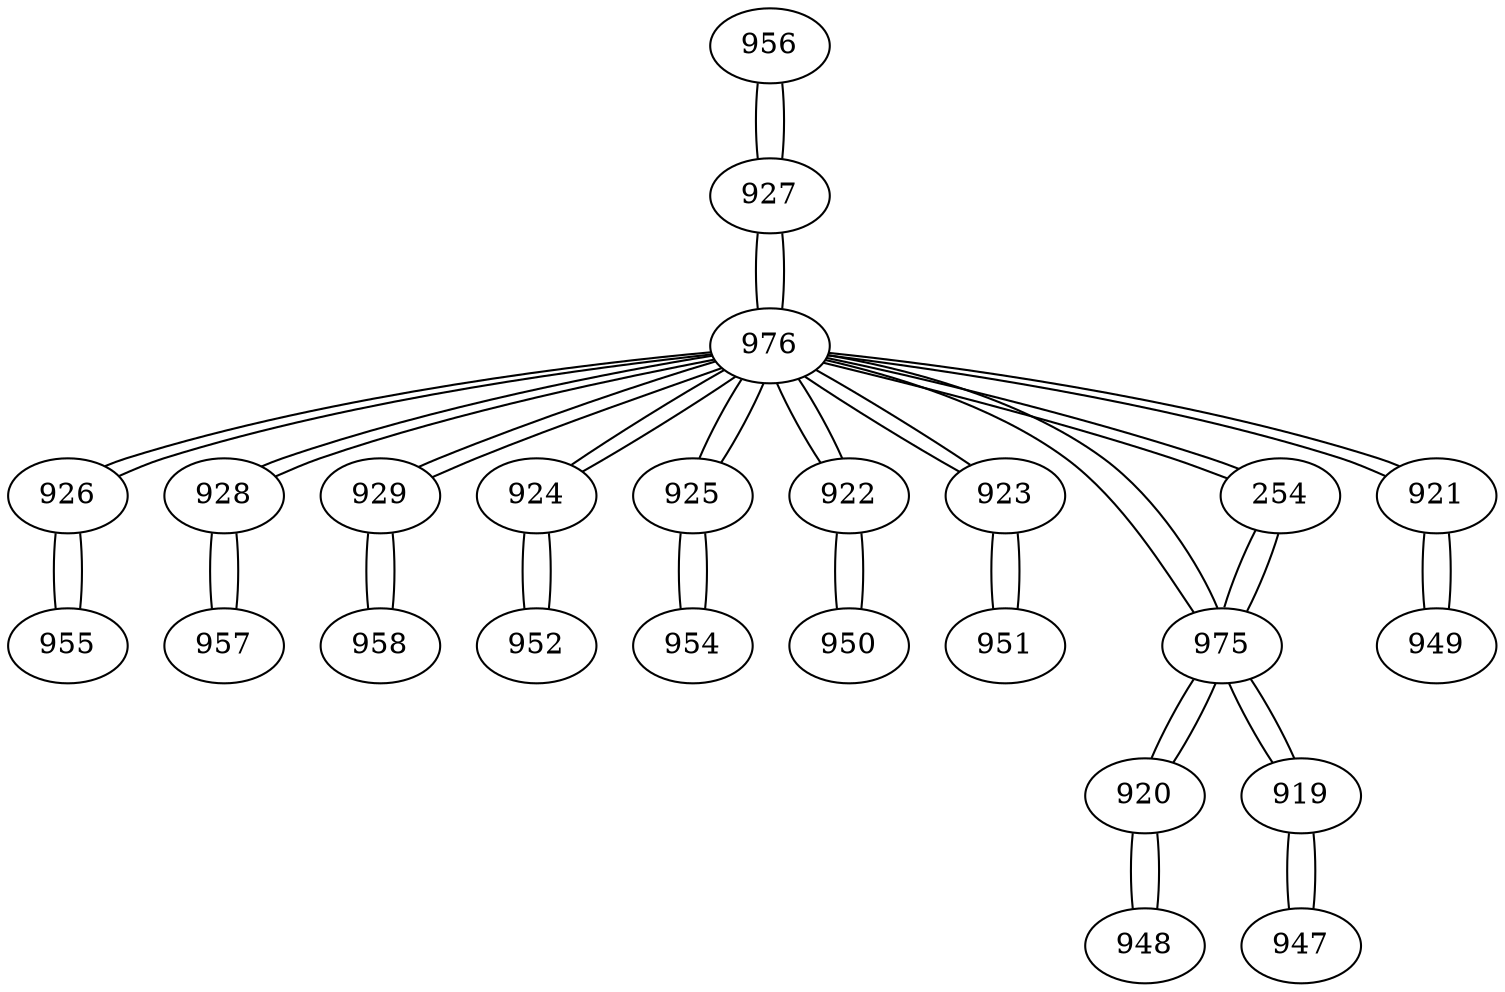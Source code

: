 graph sector2 {
	subgraph sg_956{
		956 -- 927
	}

	subgraph sg_926{
		926 -- 955
		926 -- 976
	}

	subgraph sg_957{
		957 -- 928
	}

	subgraph sg_927{
		927 -- 956
		927 -- 976
	}

	subgraph sg_958{
		958 -- 929
	}

	subgraph sg_924{
		924 -- 952
		924 -- 976
	}

	subgraph sg_925{
		925 -- 954
		925 -- 976
	}

	subgraph sg_952{
		952 -- 924
	}

	subgraph sg_922{
		922 -- 950
		922 -- 976
	}

	subgraph sg_923{
		923 -- 976
		923 -- 951
	}

	subgraph sg_920{
		920 -- 975
		920 -- 948
	}

	subgraph sg_954{
		954 -- 925
	}

	subgraph sg_955{
		955 -- 926
	}

	subgraph sg_921{
		921 -- 949
		921 -- 976
	}

	subgraph sg_948{
		948 -- 920
	}

	subgraph sg_919{
		919 -- 975
		919 -- 947
	}

	subgraph sg_949{
		949 -- 921
	}

	subgraph sg_976{
		976 -- 254
		976 -- 926
		976 -- 927
		976 -- 924
		976 -- 925
		976 -- 975
		976 -- 922
		976 -- 923
		976 -- 921
		976 -- 929
		976 -- 928
	}

	subgraph sg_950{
		950 -- 922
	}

	subgraph sg_951{
		951 -- 923
	}

	subgraph sg_947{
		947 -- 919
	}

	subgraph sg_254{
		254 -- 975
		254 -- 976
	}

	subgraph sg_975{
		975 -- 254
		975 -- 920
		975 -- 919
		975 -- 976
	}

	subgraph sg_929{
		929 -- 958
		929 -- 976
	}

	subgraph sg_928{
		928 -- 957
		928 -- 976
	}

}
